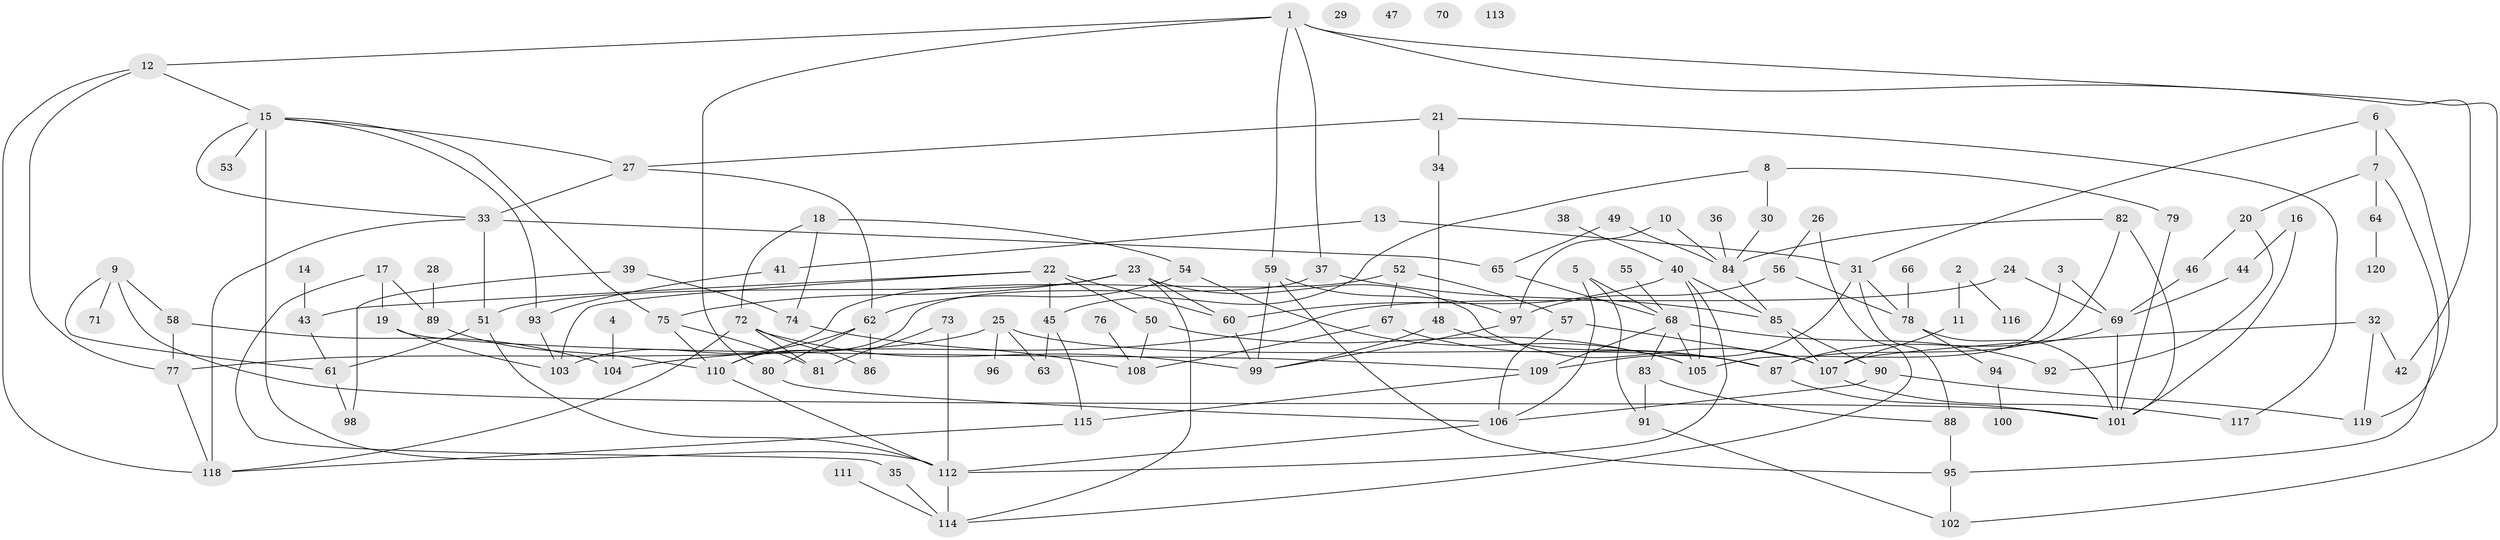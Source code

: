// Generated by graph-tools (version 1.1) at 2025/33/03/09/25 02:33:30]
// undirected, 120 vertices, 185 edges
graph export_dot {
graph [start="1"]
  node [color=gray90,style=filled];
  1;
  2;
  3;
  4;
  5;
  6;
  7;
  8;
  9;
  10;
  11;
  12;
  13;
  14;
  15;
  16;
  17;
  18;
  19;
  20;
  21;
  22;
  23;
  24;
  25;
  26;
  27;
  28;
  29;
  30;
  31;
  32;
  33;
  34;
  35;
  36;
  37;
  38;
  39;
  40;
  41;
  42;
  43;
  44;
  45;
  46;
  47;
  48;
  49;
  50;
  51;
  52;
  53;
  54;
  55;
  56;
  57;
  58;
  59;
  60;
  61;
  62;
  63;
  64;
  65;
  66;
  67;
  68;
  69;
  70;
  71;
  72;
  73;
  74;
  75;
  76;
  77;
  78;
  79;
  80;
  81;
  82;
  83;
  84;
  85;
  86;
  87;
  88;
  89;
  90;
  91;
  92;
  93;
  94;
  95;
  96;
  97;
  98;
  99;
  100;
  101;
  102;
  103;
  104;
  105;
  106;
  107;
  108;
  109;
  110;
  111;
  112;
  113;
  114;
  115;
  116;
  117;
  118;
  119;
  120;
  1 -- 12;
  1 -- 37;
  1 -- 42;
  1 -- 59;
  1 -- 80;
  1 -- 102;
  2 -- 11;
  2 -- 116;
  3 -- 69;
  3 -- 105;
  4 -- 104;
  5 -- 68;
  5 -- 91;
  5 -- 106;
  6 -- 7;
  6 -- 31;
  6 -- 119;
  7 -- 20;
  7 -- 64;
  7 -- 95;
  8 -- 30;
  8 -- 45;
  8 -- 79;
  9 -- 58;
  9 -- 61;
  9 -- 71;
  9 -- 101;
  10 -- 84;
  10 -- 97;
  11 -- 107;
  12 -- 15;
  12 -- 77;
  12 -- 118;
  13 -- 31;
  13 -- 41;
  14 -- 43;
  15 -- 27;
  15 -- 33;
  15 -- 53;
  15 -- 75;
  15 -- 93;
  15 -- 112;
  16 -- 44;
  16 -- 101;
  17 -- 19;
  17 -- 35;
  17 -- 89;
  18 -- 54;
  18 -- 72;
  18 -- 74;
  19 -- 103;
  19 -- 109;
  20 -- 46;
  20 -- 92;
  21 -- 27;
  21 -- 34;
  21 -- 117;
  22 -- 43;
  22 -- 45;
  22 -- 50;
  22 -- 60;
  22 -- 103;
  23 -- 51;
  23 -- 60;
  23 -- 75;
  23 -- 107;
  23 -- 114;
  24 -- 69;
  24 -- 104;
  25 -- 63;
  25 -- 77;
  25 -- 87;
  25 -- 96;
  26 -- 56;
  26 -- 114;
  27 -- 33;
  27 -- 62;
  28 -- 89;
  30 -- 84;
  31 -- 78;
  31 -- 88;
  31 -- 109;
  32 -- 42;
  32 -- 107;
  32 -- 119;
  33 -- 51;
  33 -- 65;
  33 -- 118;
  34 -- 48;
  35 -- 114;
  36 -- 84;
  37 -- 85;
  37 -- 110;
  38 -- 40;
  39 -- 74;
  39 -- 98;
  40 -- 60;
  40 -- 85;
  40 -- 105;
  40 -- 112;
  41 -- 93;
  43 -- 61;
  44 -- 69;
  45 -- 63;
  45 -- 115;
  46 -- 69;
  48 -- 87;
  48 -- 99;
  49 -- 65;
  49 -- 84;
  50 -- 105;
  50 -- 108;
  51 -- 61;
  51 -- 112;
  52 -- 57;
  52 -- 67;
  52 -- 103;
  54 -- 62;
  54 -- 105;
  55 -- 68;
  56 -- 78;
  56 -- 97;
  57 -- 106;
  57 -- 107;
  58 -- 77;
  58 -- 104;
  59 -- 95;
  59 -- 97;
  59 -- 99;
  60 -- 99;
  61 -- 98;
  62 -- 80;
  62 -- 86;
  62 -- 110;
  64 -- 120;
  65 -- 68;
  66 -- 78;
  67 -- 87;
  67 -- 108;
  68 -- 83;
  68 -- 92;
  68 -- 105;
  68 -- 109;
  69 -- 87;
  69 -- 101;
  72 -- 81;
  72 -- 86;
  72 -- 99;
  72 -- 118;
  73 -- 81;
  73 -- 112;
  74 -- 108;
  75 -- 81;
  75 -- 110;
  76 -- 108;
  77 -- 118;
  78 -- 94;
  78 -- 101;
  79 -- 101;
  80 -- 106;
  82 -- 84;
  82 -- 87;
  82 -- 101;
  83 -- 88;
  83 -- 91;
  84 -- 85;
  85 -- 90;
  85 -- 107;
  87 -- 101;
  88 -- 95;
  89 -- 110;
  90 -- 106;
  90 -- 119;
  91 -- 102;
  93 -- 103;
  94 -- 100;
  95 -- 102;
  97 -- 99;
  106 -- 112;
  107 -- 117;
  109 -- 115;
  110 -- 112;
  111 -- 114;
  112 -- 114;
  115 -- 118;
}

